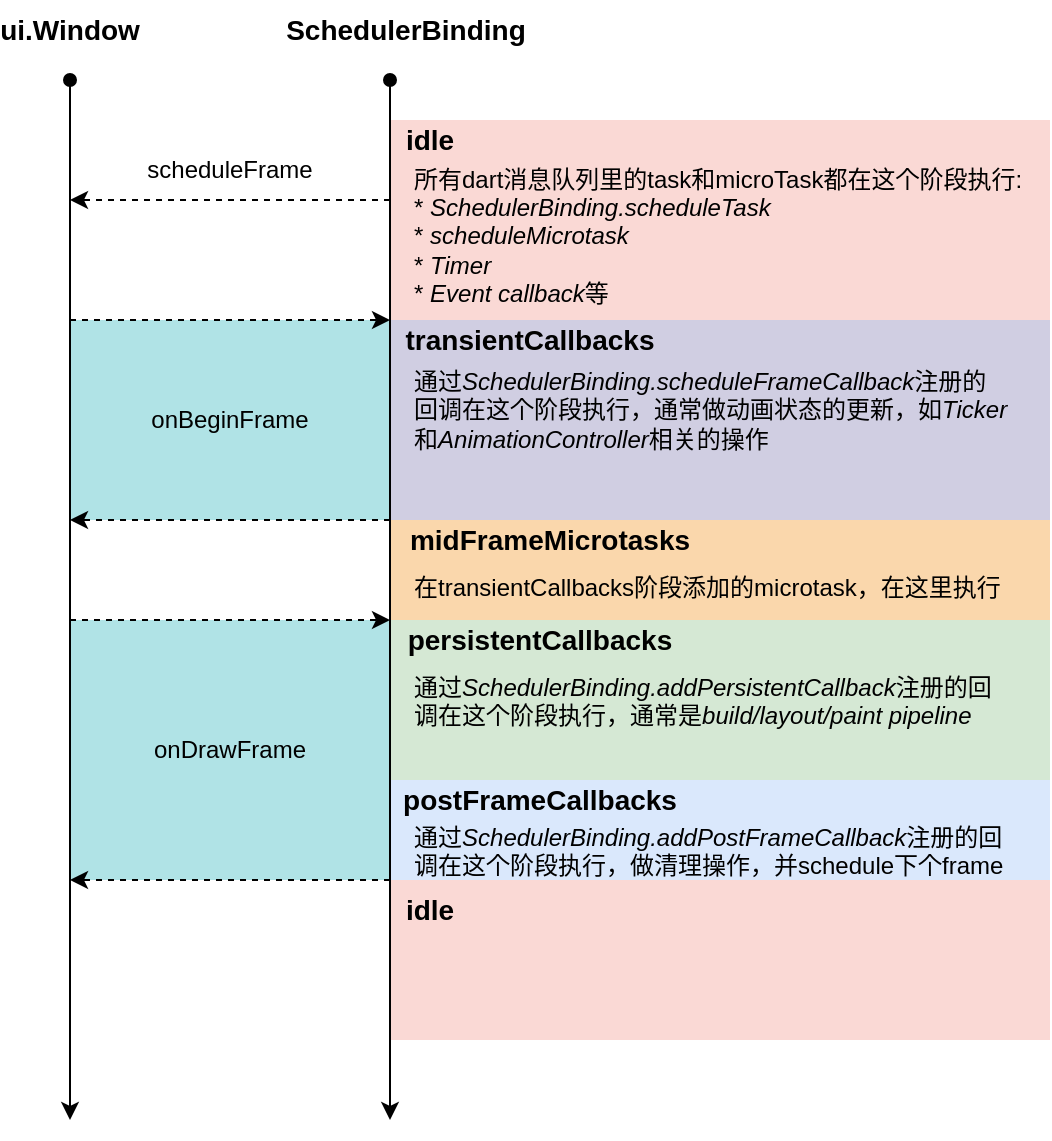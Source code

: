 <mxfile version="13.6.6" type="github"><diagram id="eISDyiZw78WjvADmDWiN" name="Page-1"><mxGraphModel dx="782" dy="437" grid="1" gridSize="10" guides="1" tooltips="1" connect="1" arrows="1" fold="1" page="1" pageScale="1" pageWidth="827" pageHeight="1169" math="0" shadow="0"><root><mxCell id="0"/><mxCell id="1" parent="0"/><mxCell id="5VJkUF-U2eJnWD1XAls1-21" value="" style="rounded=0;whiteSpace=wrap;html=1;fontSize=14;fillColor=#fad9d5;strokeColor=none;" parent="1" vertex="1"><mxGeometry x="440" y="560" width="330" height="80" as="geometry"/></mxCell><mxCell id="5VJkUF-U2eJnWD1XAls1-20" value="" style="rounded=0;whiteSpace=wrap;html=1;fontSize=14;fillColor=#dae8fc;strokeColor=none;" parent="1" vertex="1"><mxGeometry x="440" y="510" width="330" height="50" as="geometry"/></mxCell><mxCell id="5VJkUF-U2eJnWD1XAls1-19" value="" style="rounded=0;whiteSpace=wrap;html=1;fontSize=14;fillColor=#d5e8d4;strokeColor=none;" parent="1" vertex="1"><mxGeometry x="440" y="430" width="330" height="80" as="geometry"/></mxCell><mxCell id="5VJkUF-U2eJnWD1XAls1-18" value="" style="rounded=0;whiteSpace=wrap;html=1;fontSize=14;fillColor=#fad7ac;strokeColor=none;" parent="1" vertex="1"><mxGeometry x="440" y="380" width="330" height="50" as="geometry"/></mxCell><mxCell id="5VJkUF-U2eJnWD1XAls1-17" value="" style="rounded=0;whiteSpace=wrap;html=1;fontSize=14;fillColor=#d0cee2;strokeColor=none;" parent="1" vertex="1"><mxGeometry x="440" y="280" width="330" height="100" as="geometry"/></mxCell><mxCell id="5VJkUF-U2eJnWD1XAls1-16" value="" style="rounded=0;whiteSpace=wrap;html=1;fontSize=14;fillColor=#fad9d5;strokeColor=none;" parent="1" vertex="1"><mxGeometry x="440" y="180" width="330" height="100" as="geometry"/></mxCell><mxCell id="5VJkUF-U2eJnWD1XAls1-9" value="" style="rounded=0;whiteSpace=wrap;html=1;fillColor=#b0e3e6;strokeColor=none;" parent="1" vertex="1"><mxGeometry x="280" y="430" width="160" height="130" as="geometry"/></mxCell><mxCell id="5VJkUF-U2eJnWD1XAls1-8" value="" style="rounded=0;whiteSpace=wrap;html=1;fillColor=#b0e3e6;strokeColor=none;" parent="1" vertex="1"><mxGeometry x="280" y="280" width="160" height="100" as="geometry"/></mxCell><mxCell id="5VJkUF-U2eJnWD1XAls1-1" value="" style="endArrow=classic;html=1;startArrow=oval;startFill=1;" parent="1" edge="1"><mxGeometry width="50" height="50" relative="1" as="geometry"><mxPoint x="280" y="160" as="sourcePoint"/><mxPoint x="280" y="680" as="targetPoint"/></mxGeometry></mxCell><mxCell id="5VJkUF-U2eJnWD1XAls1-2" value="" style="endArrow=classic;html=1;startArrow=oval;startFill=1;" parent="1" edge="1"><mxGeometry width="50" height="50" relative="1" as="geometry"><mxPoint x="440" y="160" as="sourcePoint"/><mxPoint x="440" y="680" as="targetPoint"/></mxGeometry></mxCell><mxCell id="5VJkUF-U2eJnWD1XAls1-3" value="" style="endArrow=classic;html=1;dashed=1;" parent="1" edge="1"><mxGeometry width="50" height="50" relative="1" as="geometry"><mxPoint x="440" y="220" as="sourcePoint"/><mxPoint x="280" y="220" as="targetPoint"/></mxGeometry></mxCell><mxCell id="5VJkUF-U2eJnWD1XAls1-4" value="" style="endArrow=classic;html=1;dashed=1;" parent="1" edge="1"><mxGeometry width="50" height="50" relative="1" as="geometry"><mxPoint x="280" y="280" as="sourcePoint"/><mxPoint x="440" y="280" as="targetPoint"/></mxGeometry></mxCell><mxCell id="5VJkUF-U2eJnWD1XAls1-5" value="" style="endArrow=classic;html=1;dashed=1;" parent="1" edge="1"><mxGeometry width="50" height="50" relative="1" as="geometry"><mxPoint x="440" y="380" as="sourcePoint"/><mxPoint x="280" y="380" as="targetPoint"/></mxGeometry></mxCell><mxCell id="5VJkUF-U2eJnWD1XAls1-6" value="" style="endArrow=classic;html=1;dashed=1;" parent="1" edge="1"><mxGeometry width="50" height="50" relative="1" as="geometry"><mxPoint x="280" y="430" as="sourcePoint"/><mxPoint x="440" y="430" as="targetPoint"/></mxGeometry></mxCell><mxCell id="5VJkUF-U2eJnWD1XAls1-7" value="" style="endArrow=classic;html=1;dashed=1;" parent="1" edge="1"><mxGeometry width="50" height="50" relative="1" as="geometry"><mxPoint x="440" y="560" as="sourcePoint"/><mxPoint x="280" y="560" as="targetPoint"/></mxGeometry></mxCell><mxCell id="5VJkUF-U2eJnWD1XAls1-10" value="onBeginFrame" style="text;html=1;strokeColor=none;fillColor=none;align=center;verticalAlign=middle;whiteSpace=wrap;rounded=0;" parent="1" vertex="1"><mxGeometry x="315" y="315" width="90" height="30" as="geometry"/></mxCell><mxCell id="5VJkUF-U2eJnWD1XAls1-11" value="onDrawFrame" style="text;html=1;strokeColor=none;fillColor=none;align=center;verticalAlign=middle;whiteSpace=wrap;rounded=0;" parent="1" vertex="1"><mxGeometry x="315" y="480" width="90" height="30" as="geometry"/></mxCell><mxCell id="5VJkUF-U2eJnWD1XAls1-12" value="scheduleFrame" style="text;html=1;strokeColor=none;fillColor=none;align=center;verticalAlign=middle;whiteSpace=wrap;rounded=0;" parent="1" vertex="1"><mxGeometry x="315" y="190" width="90" height="30" as="geometry"/></mxCell><mxCell id="5VJkUF-U2eJnWD1XAls1-13" value="ui.Window" style="text;html=1;strokeColor=none;fillColor=none;align=center;verticalAlign=middle;whiteSpace=wrap;rounded=0;fontStyle=1;fontSize=14;" parent="1" vertex="1"><mxGeometry x="245" y="120" width="70" height="30" as="geometry"/></mxCell><mxCell id="5VJkUF-U2eJnWD1XAls1-14" value="SchedulerBinding" style="text;html=1;strokeColor=none;fillColor=none;align=center;verticalAlign=middle;whiteSpace=wrap;rounded=0;fontStyle=1;fontSize=14;" parent="1" vertex="1"><mxGeometry x="380" y="120" width="136" height="30" as="geometry"/></mxCell><mxCell id="5VJkUF-U2eJnWD1XAls1-23" value="idle" style="text;html=1;strokeColor=none;fillColor=none;align=center;verticalAlign=middle;whiteSpace=wrap;rounded=0;fontSize=14;fontStyle=1" parent="1" vertex="1"><mxGeometry x="440" y="180" width="40" height="20" as="geometry"/></mxCell><mxCell id="5VJkUF-U2eJnWD1XAls1-26" value="所有dart消息队列里的task和microTask都在这个阶段执行:&lt;br&gt;* &lt;i&gt;SchedulerBinding.scheduleTask&lt;/i&gt;&lt;br&gt;&lt;div&gt;* &lt;i&gt;scheduleMicrotask&lt;/i&gt;&lt;/div&gt;&lt;div&gt;*&lt;i&gt; Timer&lt;/i&gt;&lt;/div&gt;&lt;div&gt;* &lt;i&gt;Event callback&lt;/i&gt;等&lt;/div&gt;" style="text;html=1;strokeColor=none;fillColor=none;align=left;verticalAlign=middle;whiteSpace=wrap;rounded=0;fontSize=12;" parent="1" vertex="1"><mxGeometry x="450" y="193" width="320" height="90" as="geometry"/></mxCell><mxCell id="5VJkUF-U2eJnWD1XAls1-28" value="transientCallbacks" style="text;html=1;strokeColor=none;fillColor=none;align=center;verticalAlign=middle;whiteSpace=wrap;rounded=0;fontSize=14;fontStyle=1" parent="1" vertex="1"><mxGeometry x="440" y="280" width="140" height="20" as="geometry"/></mxCell><mxCell id="5VJkUF-U2eJnWD1XAls1-30" value="通过&lt;i&gt;SchedulerBinding.scheduleFrameCallback&lt;/i&gt;注册的回调在这个阶段执行，通常做动画状态的更新，如&lt;i&gt;Ticker&lt;/i&gt;和&lt;i&gt;AnimationController&lt;/i&gt;相关的操作" style="text;html=1;strokeColor=none;fillColor=none;align=left;verticalAlign=top;whiteSpace=wrap;rounded=0;fontSize=12;" parent="1" vertex="1"><mxGeometry x="450" y="297" width="300" height="70" as="geometry"/></mxCell><mxCell id="5VJkUF-U2eJnWD1XAls1-31" value="midFrameMicrotasks" style="text;html=1;strokeColor=none;fillColor=none;align=center;verticalAlign=middle;whiteSpace=wrap;rounded=0;fontSize=14;fontStyle=1" parent="1" vertex="1"><mxGeometry x="440" y="380" width="160" height="20" as="geometry"/></mxCell><mxCell id="5VJkUF-U2eJnWD1XAls1-33" value="在transientCallbacks阶段添加的microtask，在这里执行" style="text;html=1;strokeColor=none;fillColor=none;align=left;verticalAlign=top;whiteSpace=wrap;rounded=0;fontSize=12;" parent="1" vertex="1"><mxGeometry x="450" y="400" width="310" height="40" as="geometry"/></mxCell><mxCell id="5VJkUF-U2eJnWD1XAls1-34" value="persistentCallbacks" style="text;html=1;strokeColor=none;fillColor=none;align=center;verticalAlign=middle;whiteSpace=wrap;rounded=0;fontSize=14;fontStyle=1" parent="1" vertex="1"><mxGeometry x="440" y="430" width="150" height="20" as="geometry"/></mxCell><mxCell id="5VJkUF-U2eJnWD1XAls1-35" value="通过&lt;i&gt;SchedulerBinding.addPersistentCallback&lt;/i&gt;注册的回调在这个阶段执行，通常是&lt;i&gt;build/layout/paint pipeline&lt;/i&gt;" style="text;html=1;strokeColor=none;fillColor=none;align=left;verticalAlign=top;whiteSpace=wrap;rounded=0;fontSize=12;" parent="1" vertex="1"><mxGeometry x="450" y="450" width="300" height="50" as="geometry"/></mxCell><mxCell id="5VJkUF-U2eJnWD1XAls1-36" value="postFrameCallbacks" style="text;html=1;strokeColor=none;fillColor=none;align=center;verticalAlign=middle;whiteSpace=wrap;rounded=0;fontSize=14;fontStyle=1" parent="1" vertex="1"><mxGeometry x="440" y="510" width="150" height="20" as="geometry"/></mxCell><mxCell id="5VJkUF-U2eJnWD1XAls1-37" value="通过&lt;i&gt;SchedulerBinding.addPostFrameCallback&lt;/i&gt;注册的回调在这个阶段执行，做清理操作，并schedule下个frame" style="text;html=1;strokeColor=none;fillColor=none;align=left;verticalAlign=top;whiteSpace=wrap;rounded=0;fontSize=12;" parent="1" vertex="1"><mxGeometry x="450" y="525" width="300" height="40" as="geometry"/></mxCell><mxCell id="5VJkUF-U2eJnWD1XAls1-38" value="idle" style="text;html=1;strokeColor=none;fillColor=none;align=center;verticalAlign=middle;whiteSpace=wrap;rounded=0;fontSize=14;fontStyle=1" parent="1" vertex="1"><mxGeometry x="440" y="565" width="40" height="20" as="geometry"/></mxCell></root></mxGraphModel></diagram></mxfile>
